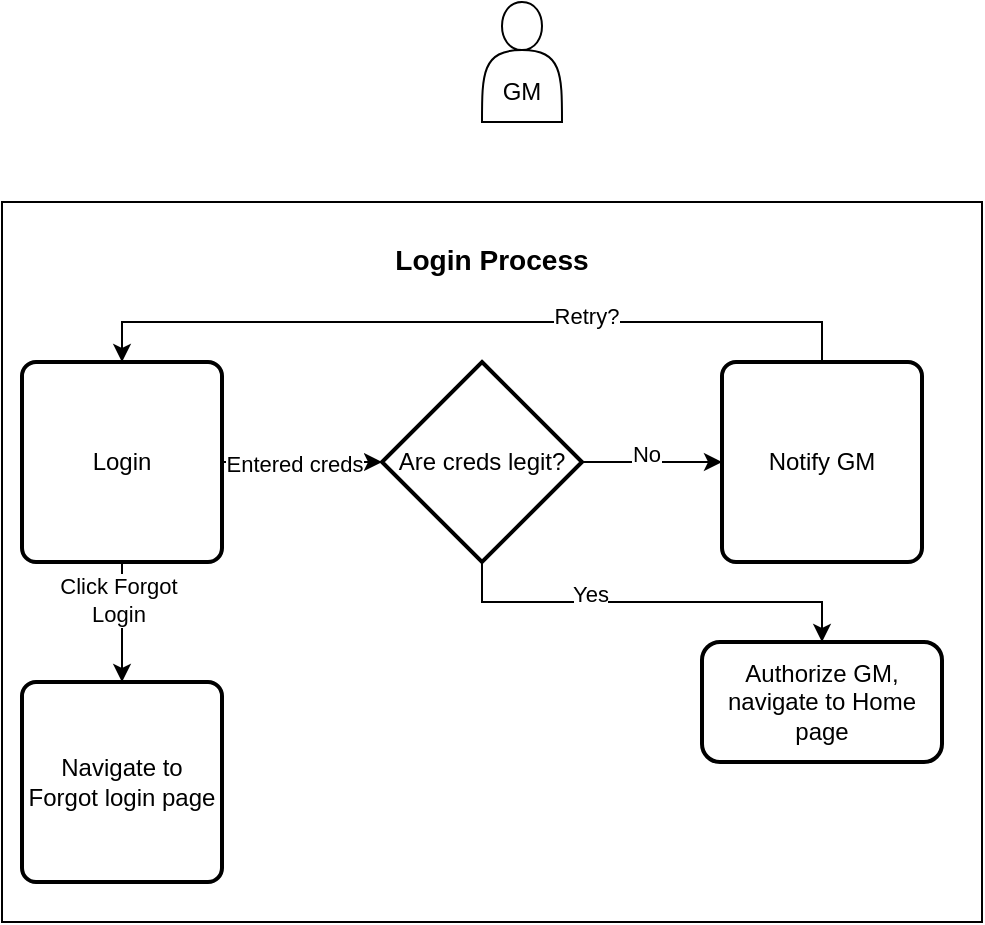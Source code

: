 <mxfile version="26.0.16">
  <diagram id="C5RBs43oDa-KdzZeNtuy" name="Page-1">
    <mxGraphModel dx="1434" dy="836" grid="1" gridSize="10" guides="1" tooltips="1" connect="1" arrows="1" fold="1" page="1" pageScale="1" pageWidth="827" pageHeight="1169" math="0" shadow="0">
      <root>
        <mxCell id="WIyWlLk6GJQsqaUBKTNV-0" />
        <mxCell id="WIyWlLk6GJQsqaUBKTNV-1" parent="WIyWlLk6GJQsqaUBKTNV-0" />
        <mxCell id="S1KI1_1PsRB453CftiIG-1" value="&lt;div&gt;&lt;br&gt;&lt;/div&gt;&lt;div&gt;&lt;br&gt;&lt;/div&gt;GM" style="shape=actor;whiteSpace=wrap;html=1;" vertex="1" parent="WIyWlLk6GJQsqaUBKTNV-1">
          <mxGeometry x="270" y="20" width="40" height="60" as="geometry" />
        </mxCell>
        <mxCell id="S1KI1_1PsRB453CftiIG-3" value="&lt;h3&gt;Login Process&lt;/h3&gt;" style="whiteSpace=wrap;html=1;labelPosition=center;verticalLabelPosition=middle;align=center;verticalAlign=top;movable=1;resizable=1;rotatable=1;deletable=1;editable=1;locked=0;connectable=1;" vertex="1" parent="WIyWlLk6GJQsqaUBKTNV-1">
          <mxGeometry x="30" y="120" width="490" height="360" as="geometry" />
        </mxCell>
        <mxCell id="S1KI1_1PsRB453CftiIG-6" value="" style="edgeStyle=orthogonalEdgeStyle;rounded=0;orthogonalLoop=1;jettySize=auto;html=1;" edge="1" parent="WIyWlLk6GJQsqaUBKTNV-1" source="S1KI1_1PsRB453CftiIG-4" target="S1KI1_1PsRB453CftiIG-5">
          <mxGeometry relative="1" as="geometry" />
        </mxCell>
        <mxCell id="S1KI1_1PsRB453CftiIG-16" value="Entered creds" style="edgeLabel;html=1;align=center;verticalAlign=middle;resizable=0;points=[];" vertex="1" connectable="0" parent="S1KI1_1PsRB453CftiIG-6">
          <mxGeometry x="-0.1" y="-1" relative="1" as="geometry">
            <mxPoint as="offset" />
          </mxGeometry>
        </mxCell>
        <mxCell id="S1KI1_1PsRB453CftiIG-18" value="" style="edgeStyle=orthogonalEdgeStyle;rounded=0;orthogonalLoop=1;jettySize=auto;html=1;" edge="1" parent="WIyWlLk6GJQsqaUBKTNV-1" source="S1KI1_1PsRB453CftiIG-4" target="S1KI1_1PsRB453CftiIG-17">
          <mxGeometry relative="1" as="geometry" />
        </mxCell>
        <mxCell id="S1KI1_1PsRB453CftiIG-19" value="Click Forgot&lt;div&gt;Login&lt;/div&gt;" style="edgeLabel;html=1;align=center;verticalAlign=middle;resizable=0;points=[];" vertex="1" connectable="0" parent="S1KI1_1PsRB453CftiIG-18">
          <mxGeometry x="-0.375" y="-2" relative="1" as="geometry">
            <mxPoint as="offset" />
          </mxGeometry>
        </mxCell>
        <mxCell id="S1KI1_1PsRB453CftiIG-4" value="Login" style="rounded=1;whiteSpace=wrap;html=1;absoluteArcSize=1;arcSize=14;strokeWidth=2;" vertex="1" parent="WIyWlLk6GJQsqaUBKTNV-1">
          <mxGeometry x="40" y="200" width="100" height="100" as="geometry" />
        </mxCell>
        <mxCell id="S1KI1_1PsRB453CftiIG-8" value="" style="edgeStyle=orthogonalEdgeStyle;rounded=0;orthogonalLoop=1;jettySize=auto;html=1;" edge="1" parent="WIyWlLk6GJQsqaUBKTNV-1" source="S1KI1_1PsRB453CftiIG-5" target="S1KI1_1PsRB453CftiIG-7">
          <mxGeometry relative="1" as="geometry" />
        </mxCell>
        <mxCell id="S1KI1_1PsRB453CftiIG-9" value="No" style="edgeLabel;html=1;align=center;verticalAlign=middle;resizable=0;points=[];" vertex="1" connectable="0" parent="S1KI1_1PsRB453CftiIG-8">
          <mxGeometry x="-0.086" y="4" relative="1" as="geometry">
            <mxPoint as="offset" />
          </mxGeometry>
        </mxCell>
        <mxCell id="S1KI1_1PsRB453CftiIG-5" value="Are creds legit?" style="strokeWidth=2;html=1;shape=mxgraph.flowchart.decision;whiteSpace=wrap;" vertex="1" parent="WIyWlLk6GJQsqaUBKTNV-1">
          <mxGeometry x="220" y="200" width="100" height="100" as="geometry" />
        </mxCell>
        <mxCell id="S1KI1_1PsRB453CftiIG-14" style="edgeStyle=orthogonalEdgeStyle;rounded=0;orthogonalLoop=1;jettySize=auto;html=1;entryX=0.5;entryY=0;entryDx=0;entryDy=0;" edge="1" parent="WIyWlLk6GJQsqaUBKTNV-1" source="S1KI1_1PsRB453CftiIG-7" target="S1KI1_1PsRB453CftiIG-4">
          <mxGeometry relative="1" as="geometry">
            <Array as="points">
              <mxPoint x="440" y="180" />
              <mxPoint x="90" y="180" />
            </Array>
          </mxGeometry>
        </mxCell>
        <mxCell id="S1KI1_1PsRB453CftiIG-15" value="Retry?" style="edgeLabel;html=1;align=center;verticalAlign=middle;resizable=0;points=[];" vertex="1" connectable="0" parent="S1KI1_1PsRB453CftiIG-14">
          <mxGeometry x="-0.291" y="-3" relative="1" as="geometry">
            <mxPoint as="offset" />
          </mxGeometry>
        </mxCell>
        <mxCell id="S1KI1_1PsRB453CftiIG-7" value="Notify GM" style="rounded=1;whiteSpace=wrap;html=1;absoluteArcSize=1;arcSize=14;strokeWidth=2;" vertex="1" parent="WIyWlLk6GJQsqaUBKTNV-1">
          <mxGeometry x="390" y="200" width="100" height="100" as="geometry" />
        </mxCell>
        <mxCell id="S1KI1_1PsRB453CftiIG-12" value="" style="edgeStyle=orthogonalEdgeStyle;rounded=0;orthogonalLoop=1;jettySize=auto;html=1;exitX=0.5;exitY=1;exitDx=0;exitDy=0;exitPerimeter=0;" edge="1" parent="WIyWlLk6GJQsqaUBKTNV-1" source="S1KI1_1PsRB453CftiIG-5" target="S1KI1_1PsRB453CftiIG-10">
          <mxGeometry relative="1" as="geometry" />
        </mxCell>
        <mxCell id="S1KI1_1PsRB453CftiIG-13" value="Yes" style="edgeLabel;html=1;align=center;verticalAlign=middle;resizable=0;points=[];" vertex="1" connectable="0" parent="S1KI1_1PsRB453CftiIG-12">
          <mxGeometry x="-0.295" y="4" relative="1" as="geometry">
            <mxPoint as="offset" />
          </mxGeometry>
        </mxCell>
        <mxCell id="S1KI1_1PsRB453CftiIG-10" value="Authorize GM,&lt;div&gt;navigate to Home page&lt;/div&gt;" style="rounded=1;whiteSpace=wrap;html=1;strokeWidth=2;" vertex="1" parent="WIyWlLk6GJQsqaUBKTNV-1">
          <mxGeometry x="380" y="340" width="120" height="60" as="geometry" />
        </mxCell>
        <mxCell id="S1KI1_1PsRB453CftiIG-17" value="Navigate to Forgot login page" style="rounded=1;whiteSpace=wrap;html=1;absoluteArcSize=1;arcSize=14;strokeWidth=2;" vertex="1" parent="WIyWlLk6GJQsqaUBKTNV-1">
          <mxGeometry x="40" y="360" width="100" height="100" as="geometry" />
        </mxCell>
      </root>
    </mxGraphModel>
  </diagram>
</mxfile>
